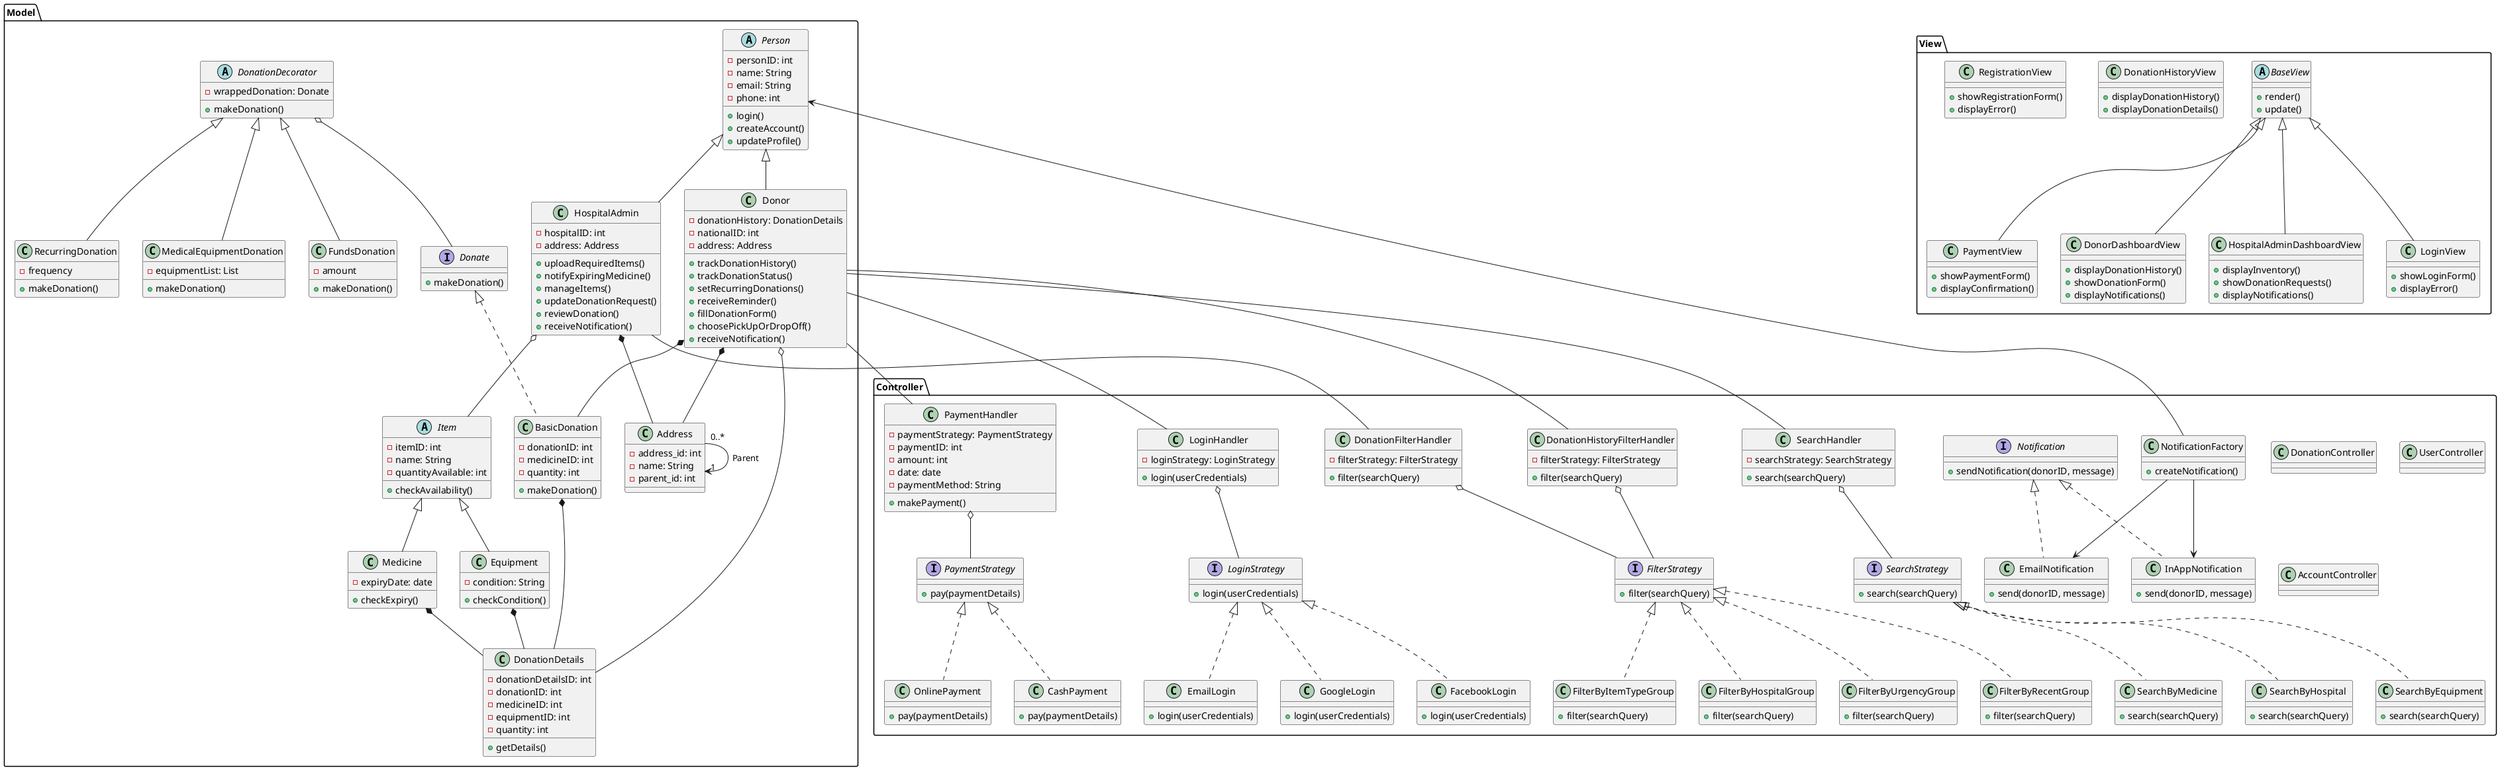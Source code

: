 @startuml
'https://plantuml.com/class-diagram

package "Model" {
    abstract class Person {
        -personID: int
        -name: String
        -email: String
        -phone: int
        +login()
        +createAccount()
        +updateProfile()
    }

    class Donor extends Person {
        -donationHistory: DonationDetails
        -nationalID: int
        -address: Address
        +trackDonationHistory()
        +trackDonationStatus()
        +setRecurringDonations()
        +receiveReminder()
        +fillDonationForm()
        +choosePickUpOrDropOff()
        +receiveNotification()
    }

    class HospitalAdmin extends Person {
        -hospitalID: int
        -address: Address
        +uploadRequiredItems()
        +notifyExpiringMedicine()
        +manageItems()
        +updateDonationRequest()
        +reviewDonation()
        +receiveNotification()
    }

    class Address {
        -address_id: int
        -name: String
        -parent_id: int 
    }

    abstract class Item {
        -itemID: int
        -name: String
        -quantityAvailable: int
        +checkAvailability()
    }

    class Medicine extends Item {
        -expiryDate: date
        +checkExpiry()
    }

    class Equipment extends Item {
        -condition: String
        +checkCondition()
    }

    interface Donate {
        +makeDonation()
    }

    class DonationDetails {
        -donationDetailsID: int
        -donationID: int
        -medicineID: int
        -equipmentID: int
        -quantity: int
        +getDetails()
    }

    class BasicDonation implements Donate {
        -donationID: int
        -medicineID: int
        -quantity: int
        +makeDonation()
    }

    abstract class DonationDecorator {
        -wrappedDonation: Donate
        +makeDonation()
    }

    class RecurringDonation extends DonationDecorator {
        -frequency
        +makeDonation()
    }

    class MedicalEquipmentDonation extends DonationDecorator {
        -equipmentList: List
        +makeDonation()
    }

    class FundsDonation extends DonationDecorator {
        -amount
        +makeDonation()
    }

}

package "View" {
    abstract class BaseView {
        +render()
        +update()
    }

    class DonorDashboardView extends BaseView {
        +displayDonationHistory()
        +showDonationForm()
        +displayNotifications()
    }

    class HospitalAdminDashboardView extends BaseView {
        +displayInventory()
        +showDonationRequests()
        +displayNotifications()
    }

    class LoginView extends BaseView {
        +showLoginForm()
        +displayError()
    }

    class PaymentView extends BaseView {
        +showPaymentForm()
        +displayConfirmation()
    }

    class DonationHistoryView {
        +displayDonationHistory()
        +displayDonationDetails()
    }

    class RegistrationView {
        +showRegistrationForm()
        +displayError()
    }
}

package "Controller" {
    class PaymentHandler {
        -paymentStrategy: PaymentStrategy
        -paymentID: int
        -amount: int
        -date: date
        -paymentMethod: String
        +makePayment()
    }

    class LoginHandler {
        -loginStrategy: LoginStrategy
        +login(userCredentials)
    }

    class SearchHandler {
        -searchStrategy: SearchStrategy
        +search(searchQuery)
    }

    class DonationFilterHandler {
        -filterStrategy: FilterStrategy
        +filter(searchQuery)
    }

    class DonationHistoryFilterHandler {
        -filterStrategy: FilterStrategy
        +filter(searchQuery)
    }

    interface PaymentStrategy {
        +pay(paymentDetails)
    }

    class OnlinePayment implements PaymentStrategy {
        +pay(paymentDetails)
    }

    class CashPayment implements PaymentStrategy {
        +pay(paymentDetails)
    }

    interface LoginStrategy {
        +login(userCredentials)
    }

    class EmailLogin implements LoginStrategy {
        +login(userCredentials)
    }

    class GoogleLogin implements LoginStrategy {
        +login(userCredentials)
    }

    class FacebookLogin implements LoginStrategy {
        +login(userCredentials)
    }

    interface SearchStrategy {
        +search(searchQuery)
    }

    class SearchByMedicine implements SearchStrategy {
        +search(searchQuery)
    }

    class SearchByHospital implements SearchStrategy {
        +search(searchQuery)
    }

    class SearchByEquipment implements SearchStrategy {
        +search(searchQuery)
    }

    interface FilterStrategy {
        +filter(searchQuery)
    }

    class FilterByRecentGroup implements FilterStrategy {
        +filter(searchQuery)
    }

    class FilterByItemTypeGroup implements FilterStrategy {
        +filter(searchQuery)
    }

    class FilterByHospitalGroup implements FilterStrategy {
        +filter(searchQuery)
    }

    class FilterByUrgencyGroup implements FilterStrategy {
        +filter(searchQuery)
    }

    interface Notification {
        +sendNotification(donorID, message)
    }

    class EmailNotification implements Notification {
        +send(donorID, message)
    }

    class InAppNotification implements Notification {
        +send(donorID, message)
    }

    class NotificationFactory {
        +createNotification()
    }

    class DonationController{}

    class UserController{}

    class AccountController{}


}

Donor *-- BasicDonation
Donor o-- DonationDetails
Medicine *-- DonationDetails
BasicDonation *-- DonationDetails
DonationDecorator o-- Donate
LoginHandler o-- LoginStrategy
Donor -- LoginHandler
SearchHandler o-- SearchStrategy
Donor -- SearchHandler
HospitalAdmin o-- Item
Equipment *-- DonationDetails
Donor *-- Address
PaymentHandler o-- PaymentStrategy
Donor -- PaymentHandler
Donor -- DonationHistoryFilterHandler
DonationHistoryFilterHandler o-- FilterStrategy
HospitalAdmin *-- Address
HospitalAdmin -- DonationFilterHandler
DonationFilterHandler o-- FilterStrategy
Person <-- NotificationFactory
NotificationFactory --> EmailNotification
NotificationFactory --> InAppNotification
Address "0..*" --> "1" Address : Parent

@enduml

